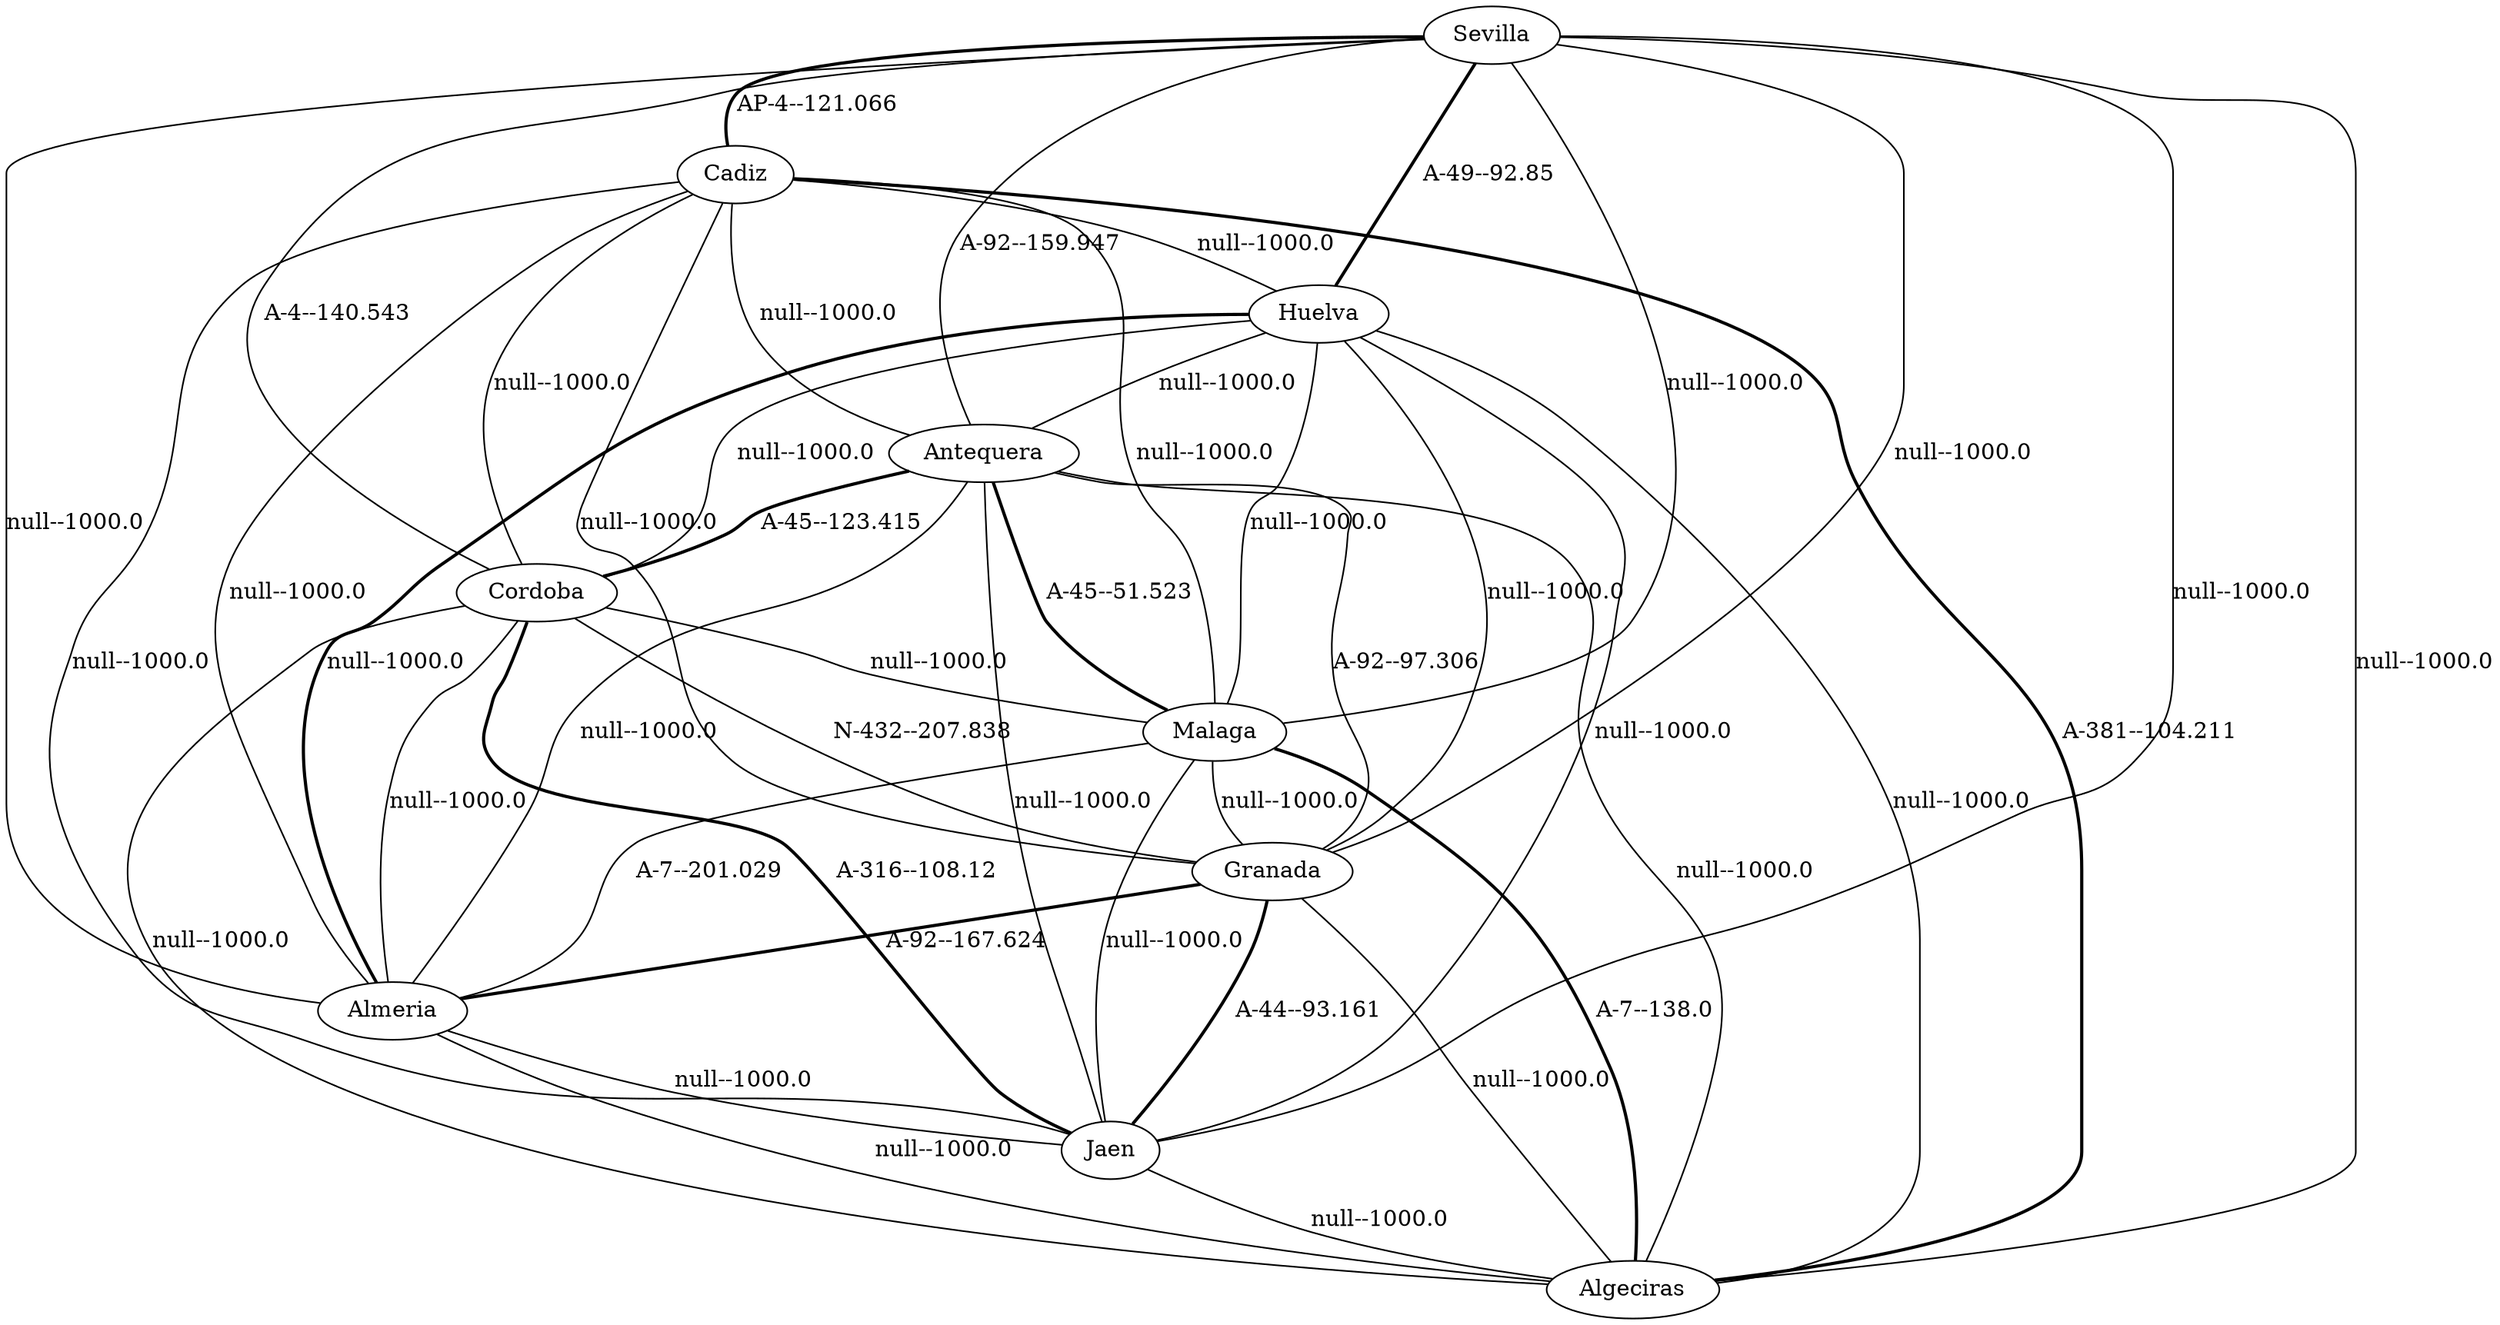strict graph G {
  1 [ label="Sevilla" ];
  2 [ label="Cadiz" ];
  3 [ label="Huelva" ];
  4 [ label="Cordoba" ];
  5 [ label="Malaga" ];
  6 [ label="Antequera" ];
  7 [ label="Almeria" ];
  8 [ label="Granada" ];
  9 [ label="Jaen" ];
  10 [ label="Algeciras" ];
  1 -- 3 [ label="A-49--92.85" style="bold" ];
  1 -- 4 [ label="A-4--140.543" ];
  1 -- 2 [ label="AP-4--121.066" style="bold" ];
  1 -- 6 [ label="A-92--159.947" ];
  6 -- 8 [ label="A-92--97.306" ];
  6 -- 5 [ label="A-45--51.523" style="bold" ];
  6 -- 4 [ label="A-45--123.415" style="bold" ];
  5 -- 7 [ label="A-7--201.029" ];
  4 -- 9 [ label="A-316--108.12" style="bold" ];
  4 -- 8 [ label="N-432--207.838" ];
  8 -- 7 [ label="A-92--167.624" style="bold" ];
  8 -- 9 [ label="A-44--93.161" style="bold" ];
  2 -- 10 [ label="A-381--104.211" style="bold" ];
  10 -- 5 [ label="A-7--138.0" style="bold" ];
  1 -- 5 [ label="null--1000.0" ];
  1 -- 7 [ label="null--1000.0" ];
  1 -- 8 [ label="null--1000.0" ];
  1 -- 9 [ label="null--1000.0" ];
  1 -- 10 [ label="null--1000.0" ];
  2 -- 3 [ label="null--1000.0" ];
  2 -- 4 [ label="null--1000.0" ];
  2 -- 5 [ label="null--1000.0" ];
  2 -- 6 [ label="null--1000.0" ];
  2 -- 7 [ label="null--1000.0" ];
  2 -- 8 [ label="null--1000.0" ];
  2 -- 9 [ label="null--1000.0" ];
  3 -- 4 [ label="null--1000.0" ];
  3 -- 5 [ label="null--1000.0" ];
  3 -- 6 [ label="null--1000.0" ];
  3 -- 7 [ label="null--1000.0" style="bold" ];
  3 -- 8 [ label="null--1000.0" ];
  3 -- 9 [ label="null--1000.0" ];
  3 -- 10 [ label="null--1000.0" ];
  4 -- 5 [ label="null--1000.0" ];
  4 -- 7 [ label="null--1000.0" ];
  4 -- 10 [ label="null--1000.0" ];
  5 -- 8 [ label="null--1000.0" ];
  5 -- 9 [ label="null--1000.0" ];
  6 -- 7 [ label="null--1000.0" ];
  6 -- 9 [ label="null--1000.0" ];
  6 -- 10 [ label="null--1000.0" ];
  7 -- 9 [ label="null--1000.0" ];
  7 -- 10 [ label="null--1000.0" ];
  8 -- 10 [ label="null--1000.0" ];
  9 -- 10 [ label="null--1000.0" ];
}
